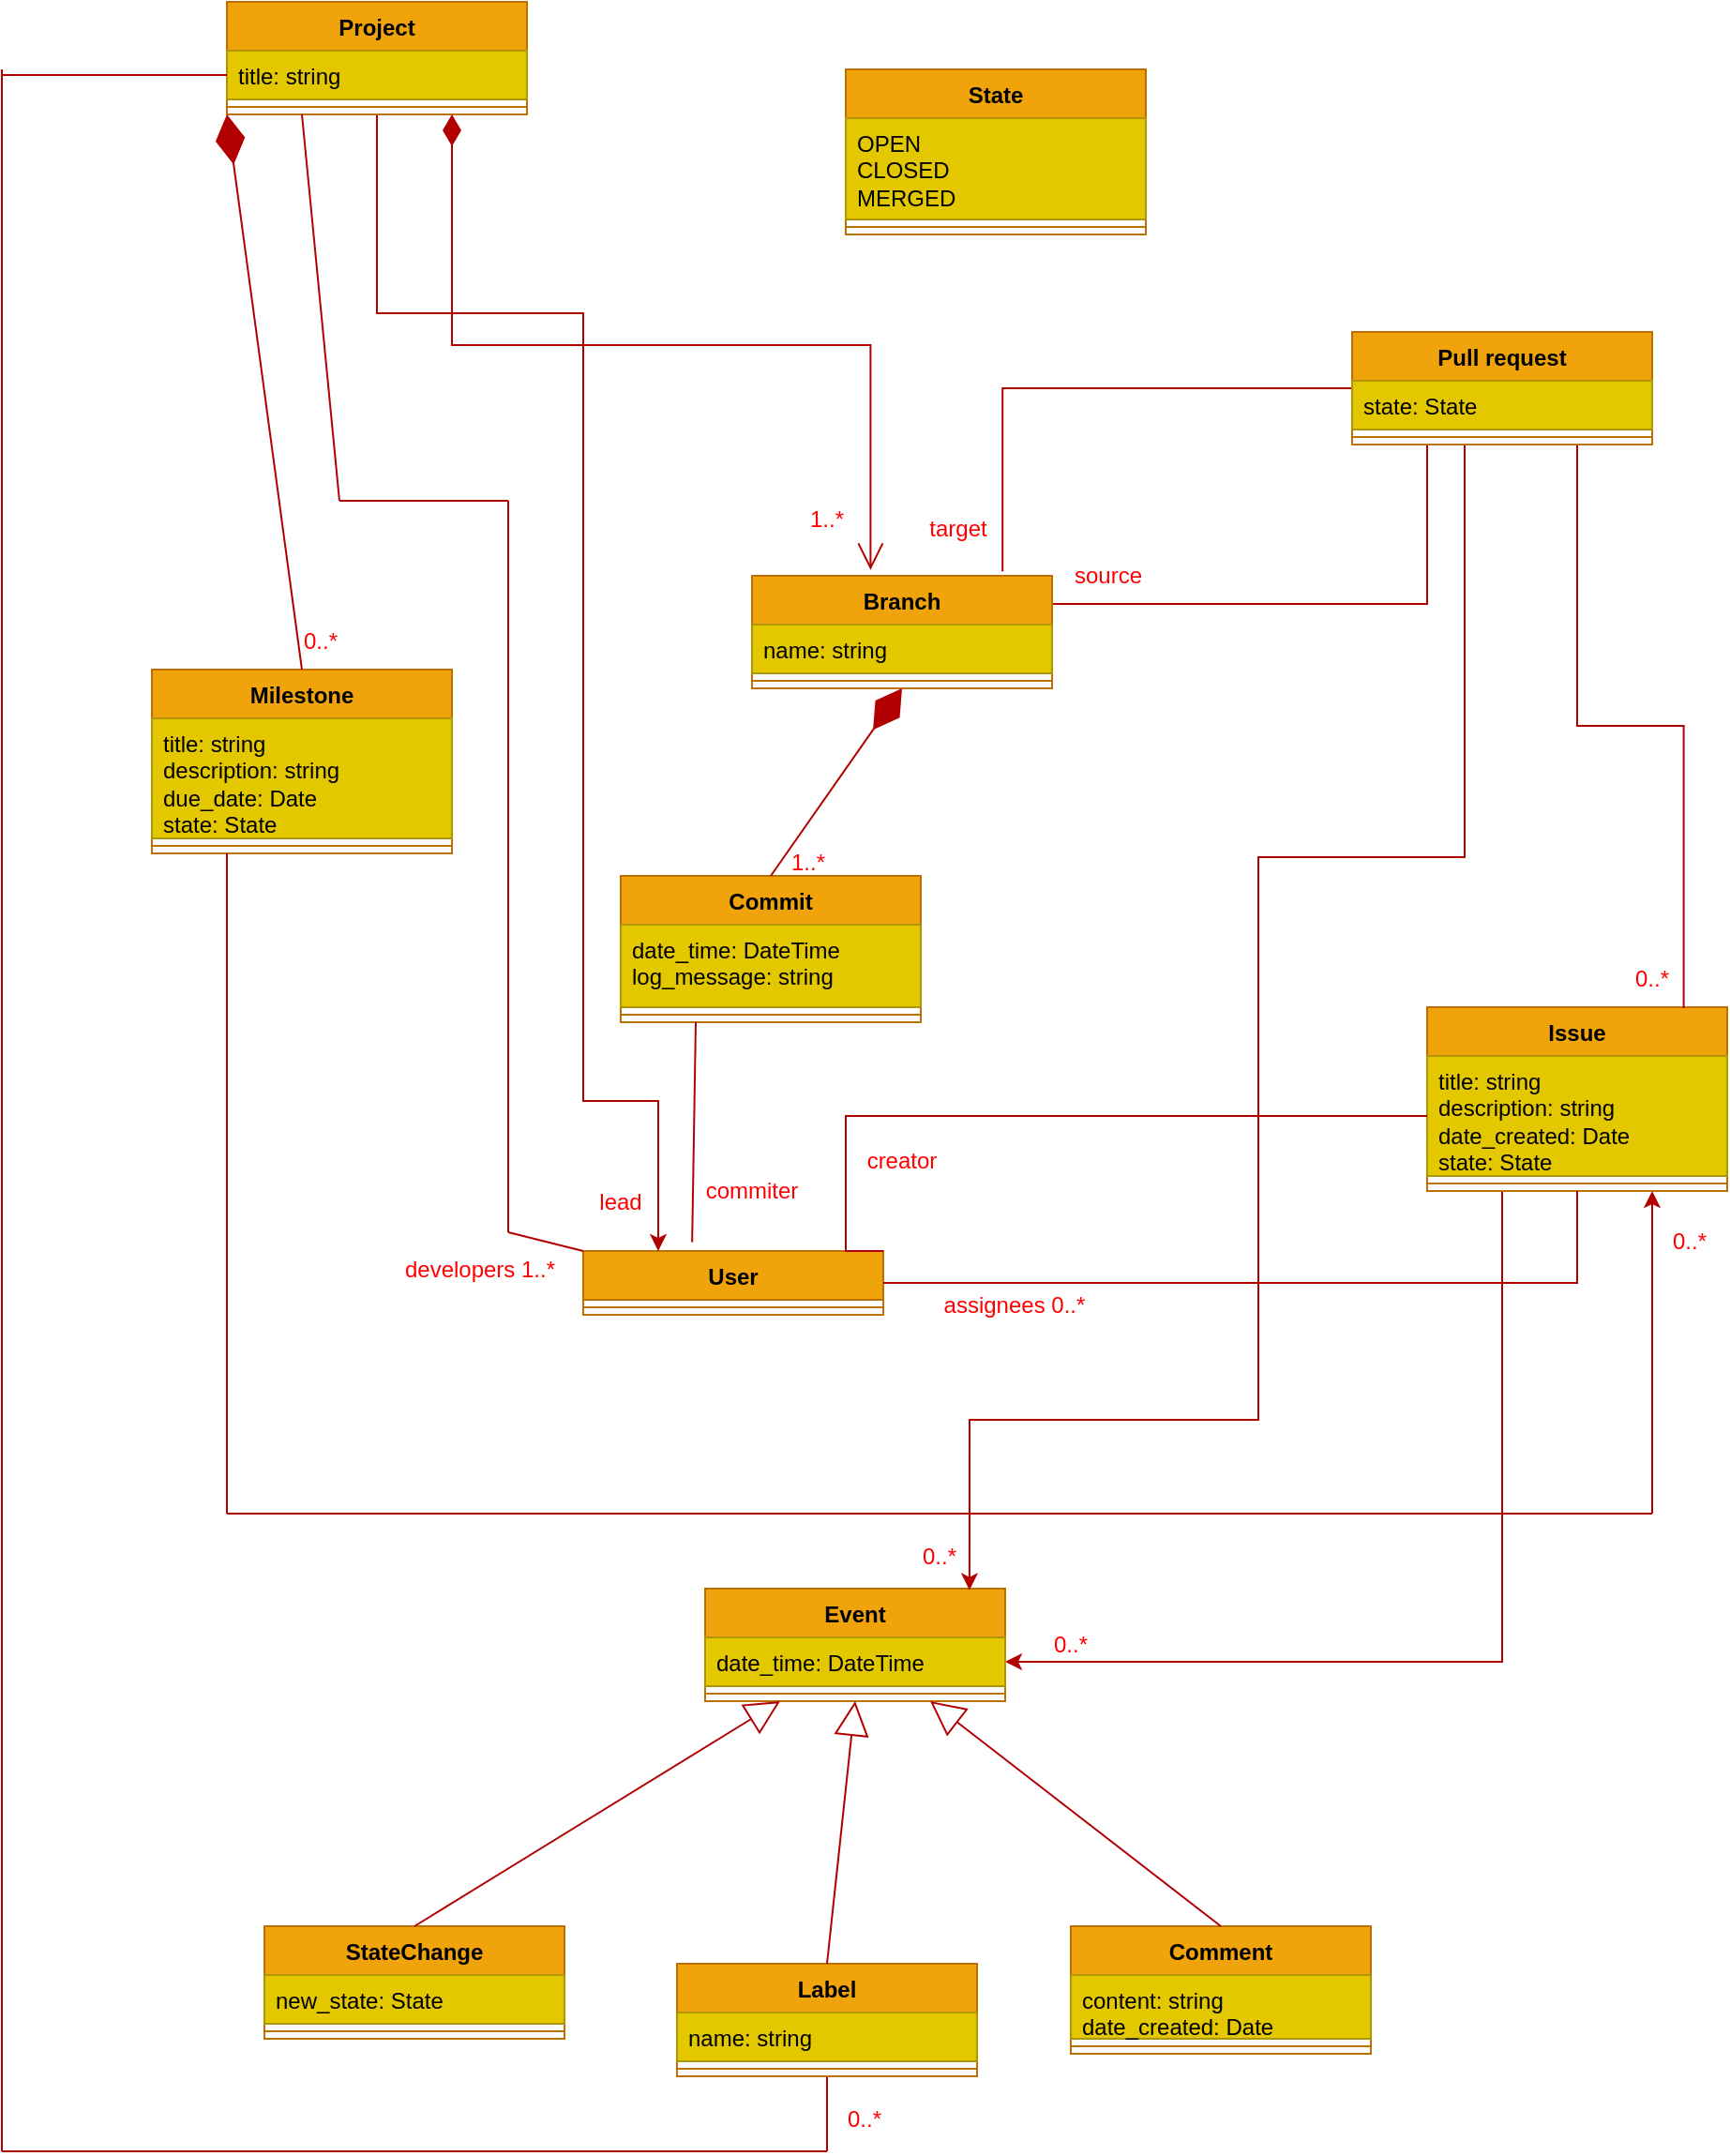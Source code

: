 <mxfile version="21.5.2" type="device">
  <diagram name="Page-1" id="7rseiD8iCOdv7jOn-9RP">
    <mxGraphModel dx="1009" dy="550" grid="1" gridSize="10" guides="1" tooltips="1" connect="1" arrows="1" fold="1" page="1" pageScale="1" pageWidth="850" pageHeight="1100" math="0" shadow="0">
      <root>
        <mxCell id="0" />
        <mxCell id="1" parent="0" />
        <mxCell id="Cki_jnxsvLWN4of_zz-I-8" style="edgeStyle=orthogonalEdgeStyle;rounded=0;orthogonalLoop=1;jettySize=auto;html=1;exitX=0;exitY=0.5;exitDx=0;exitDy=0;entryX=0.835;entryY=-0.04;entryDx=0;entryDy=0;entryPerimeter=0;endArrow=none;endFill=0;fillColor=#e51400;strokeColor=#B20000;" parent="1" source="Cki_jnxsvLWN4of_zz-I-13" target="EPHKaDc58YEOViVZHEt--62" edge="1">
          <mxGeometry relative="1" as="geometry">
            <mxPoint x="740" y="340" as="sourcePoint" />
          </mxGeometry>
        </mxCell>
        <mxCell id="Cki_jnxsvLWN4of_zz-I-9" style="edgeStyle=orthogonalEdgeStyle;rounded=0;orthogonalLoop=1;jettySize=auto;html=1;exitX=0.25;exitY=1;exitDx=0;exitDy=0;entryX=1;entryY=0.25;entryDx=0;entryDy=0;endArrow=none;endFill=0;fillColor=#e51400;strokeColor=#B20000;" parent="1" source="Cki_jnxsvLWN4of_zz-I-13" target="EPHKaDc58YEOViVZHEt--62" edge="1">
          <mxGeometry relative="1" as="geometry">
            <mxPoint x="780" y="390" as="sourcePoint" />
          </mxGeometry>
        </mxCell>
        <mxCell id="EPHKaDc58YEOViVZHEt--62" value="Branch" style="swimlane;fontStyle=1;align=center;verticalAlign=top;childLayout=stackLayout;horizontal=1;startSize=26;horizontalStack=0;resizeParent=1;resizeParentMax=0;resizeLast=0;collapsible=1;marginBottom=0;whiteSpace=wrap;html=1;fillColor=#f0a30a;fontColor=#000000;strokeColor=#BD7000;" parent="1" vertex="1">
          <mxGeometry x="450" y="410" width="160" height="60" as="geometry" />
        </mxCell>
        <mxCell id="EPHKaDc58YEOViVZHEt--63" value="name: string" style="text;strokeColor=#B09500;fillColor=#e3c800;align=left;verticalAlign=top;spacingLeft=4;spacingRight=4;overflow=hidden;rotatable=0;points=[[0,0.5],[1,0.5]];portConstraint=eastwest;whiteSpace=wrap;html=1;fontColor=#000000;" parent="EPHKaDc58YEOViVZHEt--62" vertex="1">
          <mxGeometry y="26" width="160" height="26" as="geometry" />
        </mxCell>
        <mxCell id="EPHKaDc58YEOViVZHEt--64" value="" style="line;strokeWidth=1;fillColor=none;align=left;verticalAlign=middle;spacingTop=-1;spacingLeft=3;spacingRight=3;rotatable=0;labelPosition=right;points=[];portConstraint=eastwest;strokeColor=inherit;" parent="EPHKaDc58YEOViVZHEt--62" vertex="1">
          <mxGeometry y="52" width="160" height="8" as="geometry" />
        </mxCell>
        <mxCell id="EPHKaDc58YEOViVZHEt--70" value="Commit" style="swimlane;fontStyle=1;align=center;verticalAlign=top;childLayout=stackLayout;horizontal=1;startSize=26;horizontalStack=0;resizeParent=1;resizeParentMax=0;resizeLast=0;collapsible=1;marginBottom=0;whiteSpace=wrap;html=1;fillColor=#f0a30a;fontColor=#000000;strokeColor=#BD7000;" parent="1" vertex="1">
          <mxGeometry x="380" y="570" width="160" height="78" as="geometry" />
        </mxCell>
        <mxCell id="EPHKaDc58YEOViVZHEt--71" value="date_time: DateTime&lt;br&gt;log_message: string" style="text;strokeColor=#B09500;fillColor=#e3c800;align=left;verticalAlign=top;spacingLeft=4;spacingRight=4;overflow=hidden;rotatable=0;points=[[0,0.5],[1,0.5]];portConstraint=eastwest;whiteSpace=wrap;html=1;fontColor=#000000;" parent="EPHKaDc58YEOViVZHEt--70" vertex="1">
          <mxGeometry y="26" width="160" height="44" as="geometry" />
        </mxCell>
        <mxCell id="EPHKaDc58YEOViVZHEt--72" value="" style="line;strokeWidth=1;fillColor=none;align=left;verticalAlign=middle;spacingTop=-1;spacingLeft=3;spacingRight=3;rotatable=0;labelPosition=right;points=[];portConstraint=eastwest;strokeColor=inherit;" parent="EPHKaDc58YEOViVZHEt--70" vertex="1">
          <mxGeometry y="70" width="160" height="8" as="geometry" />
        </mxCell>
        <mxCell id="EPHKaDc58YEOViVZHEt--74" value="Milestone" style="swimlane;fontStyle=1;align=center;verticalAlign=top;childLayout=stackLayout;horizontal=1;startSize=26;horizontalStack=0;resizeParent=1;resizeParentMax=0;resizeLast=0;collapsible=1;marginBottom=0;whiteSpace=wrap;html=1;fillColor=#f0a30a;fontColor=#000000;strokeColor=#BD7000;" parent="1" vertex="1">
          <mxGeometry x="130" y="460" width="160" height="98" as="geometry" />
        </mxCell>
        <mxCell id="EPHKaDc58YEOViVZHEt--75" value="title: string&lt;br&gt;description: string&lt;br&gt;due_date: Date&lt;br&gt;state: State" style="text;strokeColor=#B09500;fillColor=#e3c800;align=left;verticalAlign=top;spacingLeft=4;spacingRight=4;overflow=hidden;rotatable=0;points=[[0,0.5],[1,0.5]];portConstraint=eastwest;whiteSpace=wrap;html=1;fontColor=#000000;" parent="EPHKaDc58YEOViVZHEt--74" vertex="1">
          <mxGeometry y="26" width="160" height="64" as="geometry" />
        </mxCell>
        <mxCell id="EPHKaDc58YEOViVZHEt--76" value="" style="line;strokeWidth=1;fillColor=none;align=left;verticalAlign=middle;spacingTop=-1;spacingLeft=3;spacingRight=3;rotatable=0;labelPosition=right;points=[];portConstraint=eastwest;strokeColor=inherit;" parent="EPHKaDc58YEOViVZHEt--74" vertex="1">
          <mxGeometry y="90" width="160" height="8" as="geometry" />
        </mxCell>
        <mxCell id="EPHKaDc58YEOViVZHEt--78" value="User" style="swimlane;fontStyle=1;align=center;verticalAlign=top;childLayout=stackLayout;horizontal=1;startSize=26;horizontalStack=0;resizeParent=1;resizeParentMax=0;resizeLast=0;collapsible=1;marginBottom=0;whiteSpace=wrap;html=1;fillColor=#f0a30a;fontColor=#000000;strokeColor=#BD7000;" parent="1" vertex="1">
          <mxGeometry x="360" y="770" width="160" height="34" as="geometry" />
        </mxCell>
        <mxCell id="EPHKaDc58YEOViVZHEt--80" value="" style="line;strokeWidth=1;fillColor=none;align=left;verticalAlign=middle;spacingTop=-1;spacingLeft=3;spacingRight=3;rotatable=0;labelPosition=right;points=[];portConstraint=eastwest;strokeColor=inherit;" parent="EPHKaDc58YEOViVZHEt--78" vertex="1">
          <mxGeometry y="26" width="160" height="8" as="geometry" />
        </mxCell>
        <mxCell id="EPHKaDc58YEOViVZHEt--184" style="edgeStyle=orthogonalEdgeStyle;rounded=0;orthogonalLoop=1;jettySize=auto;html=1;exitX=0.5;exitY=1;exitDx=0;exitDy=0;entryX=0.25;entryY=0;entryDx=0;entryDy=0;fillColor=#e51400;strokeColor=#B20000;" parent="1" source="EPHKaDc58YEOViVZHEt--82" target="EPHKaDc58YEOViVZHEt--78" edge="1">
          <mxGeometry relative="1" as="geometry">
            <mxPoint x="330" y="660" as="targetPoint" />
            <Array as="points">
              <mxPoint x="250" y="270" />
              <mxPoint x="360" y="270" />
              <mxPoint x="360" y="690" />
              <mxPoint x="400" y="690" />
            </Array>
          </mxGeometry>
        </mxCell>
        <mxCell id="EPHKaDc58YEOViVZHEt--82" value="Project" style="swimlane;fontStyle=1;align=center;verticalAlign=top;childLayout=stackLayout;horizontal=1;startSize=26;horizontalStack=0;resizeParent=1;resizeParentMax=0;resizeLast=0;collapsible=1;marginBottom=0;whiteSpace=wrap;html=1;fillColor=#f0a30a;fontColor=#000000;strokeColor=#BD7000;" parent="1" vertex="1">
          <mxGeometry x="170" y="104" width="160" height="60" as="geometry" />
        </mxCell>
        <mxCell id="EPHKaDc58YEOViVZHEt--83" value="title: string" style="text;align=left;verticalAlign=top;spacingLeft=4;spacingRight=4;overflow=hidden;rotatable=0;points=[[0,0.5],[1,0.5]];portConstraint=eastwest;whiteSpace=wrap;html=1;fillColor=#e3c800;fontColor=#000000;strokeColor=#B09500;" parent="EPHKaDc58YEOViVZHEt--82" vertex="1">
          <mxGeometry y="26" width="160" height="26" as="geometry" />
        </mxCell>
        <mxCell id="EPHKaDc58YEOViVZHEt--84" value="" style="line;strokeWidth=1;fillColor=none;align=left;verticalAlign=middle;spacingTop=-1;spacingLeft=3;spacingRight=3;rotatable=0;labelPosition=right;points=[];portConstraint=eastwest;strokeColor=inherit;" parent="EPHKaDc58YEOViVZHEt--82" vertex="1">
          <mxGeometry y="52" width="160" height="8" as="geometry" />
        </mxCell>
        <mxCell id="EPHKaDc58YEOViVZHEt--86" value="State" style="swimlane;fontStyle=1;align=center;verticalAlign=top;childLayout=stackLayout;horizontal=1;startSize=26;horizontalStack=0;resizeParent=1;resizeParentMax=0;resizeLast=0;collapsible=1;marginBottom=0;whiteSpace=wrap;html=1;fillColor=#f0a30a;fontColor=#000000;strokeColor=#BD7000;" parent="1" vertex="1">
          <mxGeometry x="500" y="140" width="160" height="88" as="geometry" />
        </mxCell>
        <mxCell id="EPHKaDc58YEOViVZHEt--87" value="OPEN&lt;br&gt;CLOSED&lt;br&gt;MERGED" style="text;align=left;verticalAlign=top;spacingLeft=4;spacingRight=4;overflow=hidden;rotatable=0;points=[[0,0.5],[1,0.5]];portConstraint=eastwest;whiteSpace=wrap;html=1;fillColor=#e3c800;strokeColor=#B09500;fontColor=#000000;" parent="EPHKaDc58YEOViVZHEt--86" vertex="1">
          <mxGeometry y="26" width="160" height="54" as="geometry" />
        </mxCell>
        <mxCell id="EPHKaDc58YEOViVZHEt--88" value="" style="line;strokeWidth=1;fillColor=none;align=left;verticalAlign=middle;spacingTop=-1;spacingLeft=3;spacingRight=3;rotatable=0;labelPosition=right;points=[];portConstraint=eastwest;strokeColor=inherit;" parent="EPHKaDc58YEOViVZHEt--86" vertex="1">
          <mxGeometry y="80" width="160" height="8" as="geometry" />
        </mxCell>
        <mxCell id="Cki_jnxsvLWN4of_zz-I-19" style="edgeStyle=orthogonalEdgeStyle;rounded=0;orthogonalLoop=1;jettySize=auto;html=1;exitX=0.75;exitY=1;exitDx=0;exitDy=0;endArrow=none;endFill=0;startArrow=classic;startFill=1;fillColor=#e51400;strokeColor=#B20000;" parent="1" source="EPHKaDc58YEOViVZHEt--90" edge="1">
          <mxGeometry relative="1" as="geometry">
            <mxPoint x="930" y="910" as="targetPoint" />
          </mxGeometry>
        </mxCell>
        <mxCell id="Cki_jnxsvLWN4of_zz-I-21" style="edgeStyle=orthogonalEdgeStyle;rounded=0;orthogonalLoop=1;jettySize=auto;html=1;exitX=0.25;exitY=1;exitDx=0;exitDy=0;entryX=1;entryY=0.5;entryDx=0;entryDy=0;fillColor=#e51400;strokeColor=#B20000;" parent="1" source="EPHKaDc58YEOViVZHEt--90" target="EPHKaDc58YEOViVZHEt--99" edge="1">
          <mxGeometry relative="1" as="geometry" />
        </mxCell>
        <mxCell id="EPHKaDc58YEOViVZHEt--90" value="Issue" style="swimlane;fontStyle=1;align=center;verticalAlign=top;childLayout=stackLayout;horizontal=1;startSize=26;horizontalStack=0;resizeParent=1;resizeParentMax=0;resizeLast=0;collapsible=1;marginBottom=0;whiteSpace=wrap;html=1;fillColor=#f0a30a;fontColor=#000000;strokeColor=#BD7000;" parent="1" vertex="1">
          <mxGeometry x="810" y="640" width="160" height="98" as="geometry" />
        </mxCell>
        <mxCell id="EPHKaDc58YEOViVZHEt--91" value="title: string&lt;br&gt;description: string&lt;br&gt;date_created: Date&lt;br&gt;state: State" style="text;strokeColor=#B09500;fillColor=#e3c800;align=left;verticalAlign=top;spacingLeft=4;spacingRight=4;overflow=hidden;rotatable=0;points=[[0,0.5],[1,0.5]];portConstraint=eastwest;whiteSpace=wrap;html=1;fontColor=#000000;" parent="EPHKaDc58YEOViVZHEt--90" vertex="1">
          <mxGeometry y="26" width="160" height="64" as="geometry" />
        </mxCell>
        <mxCell id="EPHKaDc58YEOViVZHEt--92" value="" style="line;strokeWidth=1;fillColor=none;align=left;verticalAlign=middle;spacingTop=-1;spacingLeft=3;spacingRight=3;rotatable=0;labelPosition=right;points=[];portConstraint=eastwest;strokeColor=inherit;" parent="EPHKaDc58YEOViVZHEt--90" vertex="1">
          <mxGeometry y="90" width="160" height="8" as="geometry" />
        </mxCell>
        <mxCell id="EPHKaDc58YEOViVZHEt--98" value="Event" style="swimlane;fontStyle=1;align=center;verticalAlign=top;childLayout=stackLayout;horizontal=1;startSize=26;horizontalStack=0;resizeParent=1;resizeParentMax=0;resizeLast=0;collapsible=1;marginBottom=0;whiteSpace=wrap;html=1;fillColor=#f0a30a;fontColor=#000000;strokeColor=#BD7000;" parent="1" vertex="1">
          <mxGeometry x="425" y="950" width="160" height="60" as="geometry" />
        </mxCell>
        <mxCell id="EPHKaDc58YEOViVZHEt--99" value="date_time: DateTime" style="text;strokeColor=#B09500;fillColor=#e3c800;align=left;verticalAlign=top;spacingLeft=4;spacingRight=4;overflow=hidden;rotatable=0;points=[[0,0.5],[1,0.5]];portConstraint=eastwest;whiteSpace=wrap;html=1;fontColor=#000000;" parent="EPHKaDc58YEOViVZHEt--98" vertex="1">
          <mxGeometry y="26" width="160" height="26" as="geometry" />
        </mxCell>
        <mxCell id="EPHKaDc58YEOViVZHEt--100" value="" style="line;strokeWidth=1;fillColor=none;align=left;verticalAlign=middle;spacingTop=-1;spacingLeft=3;spacingRight=3;rotatable=0;labelPosition=right;points=[];portConstraint=eastwest;strokeColor=inherit;" parent="EPHKaDc58YEOViVZHEt--98" vertex="1">
          <mxGeometry y="52" width="160" height="8" as="geometry" />
        </mxCell>
        <mxCell id="EPHKaDc58YEOViVZHEt--106" value="Comment" style="swimlane;fontStyle=1;align=center;verticalAlign=top;childLayout=stackLayout;horizontal=1;startSize=26;horizontalStack=0;resizeParent=1;resizeParentMax=0;resizeLast=0;collapsible=1;marginBottom=0;whiteSpace=wrap;html=1;fillColor=#f0a30a;fontColor=#000000;strokeColor=#BD7000;" parent="1" vertex="1">
          <mxGeometry x="620" y="1130" width="160" height="68" as="geometry" />
        </mxCell>
        <mxCell id="EPHKaDc58YEOViVZHEt--107" value="content: string&lt;br&gt;date_created: Date" style="text;strokeColor=#B09500;fillColor=#e3c800;align=left;verticalAlign=top;spacingLeft=4;spacingRight=4;overflow=hidden;rotatable=0;points=[[0,0.5],[1,0.5]];portConstraint=eastwest;whiteSpace=wrap;html=1;fontColor=#000000;" parent="EPHKaDc58YEOViVZHEt--106" vertex="1">
          <mxGeometry y="26" width="160" height="34" as="geometry" />
        </mxCell>
        <mxCell id="EPHKaDc58YEOViVZHEt--108" value="" style="line;strokeWidth=1;fillColor=none;align=left;verticalAlign=middle;spacingTop=-1;spacingLeft=3;spacingRight=3;rotatable=0;labelPosition=right;points=[];portConstraint=eastwest;strokeColor=inherit;" parent="EPHKaDc58YEOViVZHEt--106" vertex="1">
          <mxGeometry y="60" width="160" height="8" as="geometry" />
        </mxCell>
        <mxCell id="EPHKaDc58YEOViVZHEt--118" value="StateChange" style="swimlane;fontStyle=1;align=center;verticalAlign=top;childLayout=stackLayout;horizontal=1;startSize=26;horizontalStack=0;resizeParent=1;resizeParentMax=0;resizeLast=0;collapsible=1;marginBottom=0;whiteSpace=wrap;html=1;fillColor=#f0a30a;fontColor=#000000;strokeColor=#BD7000;" parent="1" vertex="1">
          <mxGeometry x="190" y="1130" width="160" height="60" as="geometry" />
        </mxCell>
        <mxCell id="EPHKaDc58YEOViVZHEt--119" value="new_state: State" style="text;strokeColor=#B09500;fillColor=#e3c800;align=left;verticalAlign=top;spacingLeft=4;spacingRight=4;overflow=hidden;rotatable=0;points=[[0,0.5],[1,0.5]];portConstraint=eastwest;whiteSpace=wrap;html=1;fontColor=#000000;" parent="EPHKaDc58YEOViVZHEt--118" vertex="1">
          <mxGeometry y="26" width="160" height="26" as="geometry" />
        </mxCell>
        <mxCell id="EPHKaDc58YEOViVZHEt--120" value="" style="line;strokeWidth=1;fillColor=none;align=left;verticalAlign=middle;spacingTop=-1;spacingLeft=3;spacingRight=3;rotatable=0;labelPosition=right;points=[];portConstraint=eastwest;strokeColor=inherit;" parent="EPHKaDc58YEOViVZHEt--118" vertex="1">
          <mxGeometry y="52" width="160" height="8" as="geometry" />
        </mxCell>
        <mxCell id="Cki_jnxsvLWN4of_zz-I-20" style="edgeStyle=orthogonalEdgeStyle;rounded=0;orthogonalLoop=1;jettySize=auto;html=1;exitX=0.5;exitY=1;exitDx=0;exitDy=0;endArrow=none;endFill=0;fillColor=#e51400;strokeColor=#B20000;" parent="1" source="EPHKaDc58YEOViVZHEt--122" edge="1">
          <mxGeometry relative="1" as="geometry">
            <mxPoint x="490" y="1250" as="targetPoint" />
          </mxGeometry>
        </mxCell>
        <mxCell id="EPHKaDc58YEOViVZHEt--122" value="Label" style="swimlane;fontStyle=1;align=center;verticalAlign=top;childLayout=stackLayout;horizontal=1;startSize=26;horizontalStack=0;resizeParent=1;resizeParentMax=0;resizeLast=0;collapsible=1;marginBottom=0;whiteSpace=wrap;html=1;fillColor=#f0a30a;fontColor=#000000;strokeColor=#BD7000;" parent="1" vertex="1">
          <mxGeometry x="410" y="1150" width="160" height="60" as="geometry" />
        </mxCell>
        <mxCell id="EPHKaDc58YEOViVZHEt--123" value="name: string" style="text;strokeColor=#B09500;fillColor=#e3c800;align=left;verticalAlign=top;spacingLeft=4;spacingRight=4;overflow=hidden;rotatable=0;points=[[0,0.5],[1,0.5]];portConstraint=eastwest;whiteSpace=wrap;html=1;fontColor=#000000;" parent="EPHKaDc58YEOViVZHEt--122" vertex="1">
          <mxGeometry y="26" width="160" height="26" as="geometry" />
        </mxCell>
        <mxCell id="EPHKaDc58YEOViVZHEt--124" value="" style="line;strokeWidth=1;fillColor=none;align=left;verticalAlign=middle;spacingTop=-1;spacingLeft=3;spacingRight=3;rotatable=0;labelPosition=right;points=[];portConstraint=eastwest;strokeColor=inherit;" parent="EPHKaDc58YEOViVZHEt--122" vertex="1">
          <mxGeometry y="52" width="160" height="8" as="geometry" />
        </mxCell>
        <mxCell id="EPHKaDc58YEOViVZHEt--126" value="" style="endArrow=open;html=1;endSize=12;startArrow=diamondThin;startSize=14;startFill=1;edgeStyle=orthogonalEdgeStyle;align=left;verticalAlign=bottom;rounded=0;exitX=0.75;exitY=1;exitDx=0;exitDy=0;entryX=0.395;entryY=-0.053;entryDx=0;entryDy=0;entryPerimeter=0;fillColor=#e51400;strokeColor=#B20000;" parent="1" source="EPHKaDc58YEOViVZHEt--82" target="EPHKaDc58YEOViVZHEt--62" edge="1">
          <mxGeometry x="-1" y="3" relative="1" as="geometry">
            <mxPoint x="340" y="220" as="sourcePoint" />
            <mxPoint x="520" y="290" as="targetPoint" />
          </mxGeometry>
        </mxCell>
        <mxCell id="EPHKaDc58YEOViVZHEt--131" value="&lt;font color=&quot;#ff0000&quot;&gt;source&lt;/font&gt;" style="text;html=1;strokeColor=none;fillColor=none;align=center;verticalAlign=middle;whiteSpace=wrap;rounded=0;" parent="1" vertex="1">
          <mxGeometry x="620" y="400" width="40" height="20" as="geometry" />
        </mxCell>
        <mxCell id="EPHKaDc58YEOViVZHEt--132" value="&lt;font color=&quot;#ff0000&quot;&gt;1..*&lt;/font&gt;" style="text;html=1;strokeColor=none;fillColor=none;align=center;verticalAlign=middle;whiteSpace=wrap;rounded=0;" parent="1" vertex="1">
          <mxGeometry x="480" y="375" width="20" height="10" as="geometry" />
        </mxCell>
        <mxCell id="EPHKaDc58YEOViVZHEt--133" value="&lt;font color=&quot;#ff0000&quot;&gt;target&lt;/font&gt;" style="text;html=1;fillColor=none;align=center;verticalAlign=middle;whiteSpace=wrap;rounded=0;" parent="1" vertex="1">
          <mxGeometry x="540" y="375" width="40" height="20" as="geometry" />
        </mxCell>
        <mxCell id="EPHKaDc58YEOViVZHEt--137" value="&lt;font color=&quot;#ff0000&quot;&gt;0..*&lt;/font&gt;" style="text;html=1;strokeColor=none;fillColor=none;align=center;verticalAlign=middle;whiteSpace=wrap;rounded=0;" parent="1" vertex="1">
          <mxGeometry x="920" y="620" width="20" height="10" as="geometry" />
        </mxCell>
        <mxCell id="EPHKaDc58YEOViVZHEt--149" value="" style="endArrow=diamondThin;endFill=1;endSize=24;html=1;rounded=0;entryX=0.5;entryY=1;entryDx=0;entryDy=0;exitX=0.5;exitY=0;exitDx=0;exitDy=0;fillColor=#e51400;strokeColor=#B20000;" parent="1" source="EPHKaDc58YEOViVZHEt--70" target="EPHKaDc58YEOViVZHEt--62" edge="1">
          <mxGeometry width="160" relative="1" as="geometry">
            <mxPoint x="570" y="690" as="sourcePoint" />
            <mxPoint x="730" y="690" as="targetPoint" />
          </mxGeometry>
        </mxCell>
        <mxCell id="EPHKaDc58YEOViVZHEt--150" value="&lt;font color=&quot;#ff0000&quot;&gt;1..*&lt;/font&gt;" style="text;html=1;strokeColor=none;fillColor=none;align=center;verticalAlign=middle;whiteSpace=wrap;rounded=0;" parent="1" vertex="1">
          <mxGeometry x="470" y="558" width="20" height="10" as="geometry" />
        </mxCell>
        <mxCell id="EPHKaDc58YEOViVZHEt--154" value="" style="endArrow=none;endSize=16;endFill=0;html=1;rounded=0;exitX=0.5;exitY=1;exitDx=0;exitDy=0;entryX=1;entryY=0.5;entryDx=0;entryDy=0;fillColor=#e51400;strokeColor=#B20000;" parent="1" source="EPHKaDc58YEOViVZHEt--90" target="EPHKaDc58YEOViVZHEt--78" edge="1">
          <mxGeometry width="160" relative="1" as="geometry">
            <mxPoint x="710" y="610" as="sourcePoint" />
            <mxPoint x="570" y="917" as="targetPoint" />
            <Array as="points">
              <mxPoint x="890" y="787" />
            </Array>
          </mxGeometry>
        </mxCell>
        <mxCell id="EPHKaDc58YEOViVZHEt--159" value="" style="endArrow=block;endSize=16;endFill=0;html=1;rounded=0;exitX=0.5;exitY=0;exitDx=0;exitDy=0;entryX=0.5;entryY=1;entryDx=0;entryDy=0;fillColor=#e51400;strokeColor=#B20000;" parent="1" source="EPHKaDc58YEOViVZHEt--122" target="EPHKaDc58YEOViVZHEt--98" edge="1">
          <mxGeometry width="160" relative="1" as="geometry">
            <mxPoint x="490" y="1130" as="sourcePoint" />
            <mxPoint x="610" y="1220" as="targetPoint" />
          </mxGeometry>
        </mxCell>
        <mxCell id="EPHKaDc58YEOViVZHEt--160" value="" style="endArrow=block;endSize=16;endFill=0;html=1;rounded=0;exitX=0.5;exitY=0;exitDx=0;exitDy=0;entryX=0.75;entryY=1;entryDx=0;entryDy=0;fillColor=#e51400;strokeColor=#B20000;" parent="1" source="EPHKaDc58YEOViVZHEt--106" target="EPHKaDc58YEOViVZHEt--98" edge="1">
          <mxGeometry width="160" relative="1" as="geometry">
            <mxPoint x="500" y="1140" as="sourcePoint" />
            <mxPoint x="500" y="1070" as="targetPoint" />
          </mxGeometry>
        </mxCell>
        <mxCell id="EPHKaDc58YEOViVZHEt--161" value="" style="endArrow=block;endSize=16;endFill=0;html=1;rounded=0;exitX=0.5;exitY=0;exitDx=0;exitDy=0;entryX=0.25;entryY=1;entryDx=0;entryDy=0;fillColor=#e51400;strokeColor=#B20000;" parent="1" source="EPHKaDc58YEOViVZHEt--118" target="EPHKaDc58YEOViVZHEt--98" edge="1">
          <mxGeometry width="160" relative="1" as="geometry">
            <mxPoint x="510" y="1150" as="sourcePoint" />
            <mxPoint x="510" y="1080" as="targetPoint" />
          </mxGeometry>
        </mxCell>
        <mxCell id="EPHKaDc58YEOViVZHEt--167" value="&lt;font color=&quot;#ff0000&quot;&gt;creator&lt;/font&gt;" style="text;html=1;strokeColor=none;fillColor=none;align=center;verticalAlign=middle;whiteSpace=wrap;rounded=0;" parent="1" vertex="1">
          <mxGeometry x="510" y="717" width="40" height="10" as="geometry" />
        </mxCell>
        <mxCell id="EPHKaDc58YEOViVZHEt--168" value="" style="endArrow=diamondThin;endFill=1;endSize=24;html=1;rounded=0;entryX=0;entryY=1;entryDx=0;entryDy=0;exitX=0.5;exitY=0;exitDx=0;exitDy=0;fillColor=#e51400;strokeColor=#B20000;" parent="1" source="EPHKaDc58YEOViVZHEt--74" target="EPHKaDc58YEOViVZHEt--82" edge="1">
          <mxGeometry width="160" relative="1" as="geometry">
            <mxPoint x="480" y="300" as="sourcePoint" />
            <mxPoint x="640" y="300" as="targetPoint" />
          </mxGeometry>
        </mxCell>
        <mxCell id="EPHKaDc58YEOViVZHEt--169" value="&lt;font color=&quot;#ff0000&quot;&gt;0..*&lt;/font&gt;" style="text;html=1;strokeColor=none;fillColor=none;align=center;verticalAlign=middle;whiteSpace=wrap;rounded=0;" parent="1" vertex="1">
          <mxGeometry x="210" y="440" width="20" height="10" as="geometry" />
        </mxCell>
        <mxCell id="EPHKaDc58YEOViVZHEt--170" value="" style="endArrow=none;html=1;rounded=0;entryX=0;entryY=0.5;entryDx=0;entryDy=0;fillColor=#e51400;strokeColor=#B20000;" parent="1" target="EPHKaDc58YEOViVZHEt--83" edge="1">
          <mxGeometry width="50" height="50" relative="1" as="geometry">
            <mxPoint x="50" y="143" as="sourcePoint" />
            <mxPoint x="1030" y="800" as="targetPoint" />
          </mxGeometry>
        </mxCell>
        <mxCell id="EPHKaDc58YEOViVZHEt--172" value="" style="endArrow=none;html=1;rounded=0;fillColor=#e51400;strokeColor=#B20000;" parent="1" edge="1">
          <mxGeometry width="50" height="50" relative="1" as="geometry">
            <mxPoint x="50" y="1250" as="sourcePoint" />
            <mxPoint x="50" y="140" as="targetPoint" />
          </mxGeometry>
        </mxCell>
        <mxCell id="EPHKaDc58YEOViVZHEt--173" value="" style="endArrow=none;html=1;rounded=0;fillColor=#e51400;strokeColor=#B20000;" parent="1" edge="1">
          <mxGeometry width="50" height="50" relative="1" as="geometry">
            <mxPoint x="50" y="1250" as="sourcePoint" />
            <mxPoint x="490" y="1250" as="targetPoint" />
          </mxGeometry>
        </mxCell>
        <mxCell id="EPHKaDc58YEOViVZHEt--174" value="&lt;font color=&quot;#ff0000&quot;&gt;0..*&lt;/font&gt;" style="text;html=1;strokeColor=none;fillColor=none;align=center;verticalAlign=middle;whiteSpace=wrap;rounded=0;" parent="1" vertex="1">
          <mxGeometry x="500" y="1230" width="20" height="5" as="geometry" />
        </mxCell>
        <mxCell id="EPHKaDc58YEOViVZHEt--175" value="" style="endArrow=none;html=1;rounded=0;entryX=0.25;entryY=1;entryDx=0;entryDy=0;fillColor=#e51400;strokeColor=#B20000;" parent="1" target="EPHKaDc58YEOViVZHEt--74" edge="1">
          <mxGeometry width="50" height="50" relative="1" as="geometry">
            <mxPoint x="170" y="910" as="sourcePoint" />
            <mxPoint x="150" y="600" as="targetPoint" />
          </mxGeometry>
        </mxCell>
        <mxCell id="EPHKaDc58YEOViVZHEt--176" value="" style="endArrow=none;html=1;rounded=0;fillColor=#e51400;strokeColor=#B20000;" parent="1" edge="1">
          <mxGeometry width="50" height="50" relative="1" as="geometry">
            <mxPoint x="930" y="910" as="sourcePoint" />
            <mxPoint x="170" y="910" as="targetPoint" />
          </mxGeometry>
        </mxCell>
        <mxCell id="EPHKaDc58YEOViVZHEt--177" value="&lt;font color=&quot;#ff0000&quot;&gt;0..*&lt;/font&gt;" style="text;html=1;strokeColor=none;fillColor=none;align=center;verticalAlign=middle;whiteSpace=wrap;rounded=0;" parent="1" vertex="1">
          <mxGeometry x="940" y="760" width="20" height="10" as="geometry" />
        </mxCell>
        <mxCell id="EPHKaDc58YEOViVZHEt--181" value="" style="endArrow=none;html=1;rounded=0;exitX=0.25;exitY=1;exitDx=0;exitDy=0;entryX=0.363;entryY=-0.141;entryDx=0;entryDy=0;entryPerimeter=0;fillColor=#e51400;strokeColor=#B20000;" parent="1" source="EPHKaDc58YEOViVZHEt--70" target="EPHKaDc58YEOViVZHEt--78" edge="1">
          <mxGeometry width="50" height="50" relative="1" as="geometry">
            <mxPoint x="440" y="660" as="sourcePoint" />
            <mxPoint x="490" y="610" as="targetPoint" />
          </mxGeometry>
        </mxCell>
        <mxCell id="EPHKaDc58YEOViVZHEt--183" value="&lt;font color=&quot;#ff0000&quot;&gt;commiter&lt;/font&gt;" style="text;html=1;strokeColor=none;fillColor=none;align=center;verticalAlign=middle;whiteSpace=wrap;rounded=0;" parent="1" vertex="1">
          <mxGeometry x="425" y="727" width="50" height="22" as="geometry" />
        </mxCell>
        <mxCell id="EPHKaDc58YEOViVZHEt--185" value="&lt;font color=&quot;#ff0000&quot;&gt;developers 1..*&lt;/font&gt;" style="text;html=1;strokeColor=none;fillColor=none;align=center;verticalAlign=middle;whiteSpace=wrap;rounded=0;" parent="1" vertex="1">
          <mxGeometry x="260" y="770" width="90" height="20" as="geometry" />
        </mxCell>
        <mxCell id="EPHKaDc58YEOViVZHEt--186" value="" style="endArrow=none;html=1;rounded=0;exitX=0.25;exitY=1;exitDx=0;exitDy=0;fillColor=#e51400;strokeColor=#B20000;" parent="1" source="EPHKaDc58YEOViVZHEt--82" edge="1">
          <mxGeometry width="50" height="50" relative="1" as="geometry">
            <mxPoint x="440" y="530" as="sourcePoint" />
            <mxPoint x="230" y="370" as="targetPoint" />
          </mxGeometry>
        </mxCell>
        <mxCell id="EPHKaDc58YEOViVZHEt--187" value="" style="endArrow=none;html=1;rounded=0;fillColor=#e51400;strokeColor=#B20000;" parent="1" edge="1">
          <mxGeometry width="50" height="50" relative="1" as="geometry">
            <mxPoint x="230" y="370" as="sourcePoint" />
            <mxPoint x="320" y="370" as="targetPoint" />
          </mxGeometry>
        </mxCell>
        <mxCell id="EPHKaDc58YEOViVZHEt--188" value="" style="endArrow=none;html=1;rounded=0;fillColor=#e51400;strokeColor=#B20000;" parent="1" edge="1">
          <mxGeometry width="50" height="50" relative="1" as="geometry">
            <mxPoint x="320" y="370" as="sourcePoint" />
            <mxPoint x="320" y="760" as="targetPoint" />
          </mxGeometry>
        </mxCell>
        <mxCell id="EPHKaDc58YEOViVZHEt--189" value="" style="endArrow=none;html=1;rounded=0;entryX=0;entryY=0;entryDx=0;entryDy=0;fillColor=#e51400;strokeColor=#B20000;" parent="1" target="EPHKaDc58YEOViVZHEt--78" edge="1">
          <mxGeometry width="50" height="50" relative="1" as="geometry">
            <mxPoint x="320" y="760" as="sourcePoint" />
            <mxPoint x="490" y="480" as="targetPoint" />
          </mxGeometry>
        </mxCell>
        <mxCell id="EPHKaDc58YEOViVZHEt--190" value="&lt;font color=&quot;#ff0000&quot;&gt;lead&lt;/font&gt;" style="text;html=1;strokeColor=none;fillColor=none;align=center;verticalAlign=middle;whiteSpace=wrap;rounded=0;" parent="1" vertex="1">
          <mxGeometry x="365" y="738" width="30" height="11" as="geometry" />
        </mxCell>
        <mxCell id="s-wb7J3EKv_jHrR0bMFX-2" value="&lt;font color=&quot;#ff0000&quot;&gt;assignees 0..*&lt;/font&gt;" style="text;html=1;strokeColor=none;fillColor=none;align=center;verticalAlign=middle;whiteSpace=wrap;rounded=0;" parent="1" vertex="1">
          <mxGeometry x="550" y="794" width="80" height="10" as="geometry" />
        </mxCell>
        <mxCell id="Cki_jnxsvLWN4of_zz-I-17" style="edgeStyle=orthogonalEdgeStyle;rounded=0;orthogonalLoop=1;jettySize=auto;html=1;exitX=0.75;exitY=1;exitDx=0;exitDy=0;entryX=0.855;entryY=0.005;entryDx=0;entryDy=0;entryPerimeter=0;endArrow=none;endFill=0;fillColor=#e51400;strokeColor=#B20000;" parent="1" source="Cki_jnxsvLWN4of_zz-I-13" target="EPHKaDc58YEOViVZHEt--90" edge="1">
          <mxGeometry relative="1" as="geometry" />
        </mxCell>
        <mxCell id="Cki_jnxsvLWN4of_zz-I-23" style="edgeStyle=orthogonalEdgeStyle;rounded=0;orthogonalLoop=1;jettySize=auto;html=1;exitX=0.5;exitY=1;exitDx=0;exitDy=0;entryX=0.881;entryY=0.013;entryDx=0;entryDy=0;entryPerimeter=0;fillColor=#e51400;strokeColor=#B20000;" parent="1" source="Cki_jnxsvLWN4of_zz-I-13" target="EPHKaDc58YEOViVZHEt--98" edge="1">
          <mxGeometry relative="1" as="geometry">
            <Array as="points">
              <mxPoint x="830" y="340" />
              <mxPoint x="830" y="560" />
              <mxPoint x="720" y="560" />
              <mxPoint x="720" y="860" />
              <mxPoint x="566" y="860" />
            </Array>
          </mxGeometry>
        </mxCell>
        <mxCell id="Cki_jnxsvLWN4of_zz-I-13" value="Pull request" style="swimlane;fontStyle=1;align=center;verticalAlign=top;childLayout=stackLayout;horizontal=1;startSize=26;horizontalStack=0;resizeParent=1;resizeParentMax=0;resizeLast=0;collapsible=1;marginBottom=0;whiteSpace=wrap;html=1;fillColor=#f0a30a;fontColor=#000000;strokeColor=#BD7000;" parent="1" vertex="1">
          <mxGeometry x="770" y="280" width="160" height="60" as="geometry" />
        </mxCell>
        <mxCell id="Cki_jnxsvLWN4of_zz-I-14" value="state: State" style="text;strokeColor=#B09500;fillColor=#e3c800;align=left;verticalAlign=top;spacingLeft=4;spacingRight=4;overflow=hidden;rotatable=0;points=[[0,0.5],[1,0.5]];portConstraint=eastwest;whiteSpace=wrap;html=1;fontColor=#000000;" parent="Cki_jnxsvLWN4of_zz-I-13" vertex="1">
          <mxGeometry y="26" width="160" height="26" as="geometry" />
        </mxCell>
        <mxCell id="Cki_jnxsvLWN4of_zz-I-15" value="" style="line;strokeWidth=1;fillColor=none;align=left;verticalAlign=middle;spacingTop=-1;spacingLeft=3;spacingRight=3;rotatable=0;labelPosition=right;points=[];portConstraint=eastwest;strokeColor=inherit;" parent="Cki_jnxsvLWN4of_zz-I-13" vertex="1">
          <mxGeometry y="52" width="160" height="8" as="geometry" />
        </mxCell>
        <mxCell id="Cki_jnxsvLWN4of_zz-I-18" style="edgeStyle=orthogonalEdgeStyle;rounded=0;orthogonalLoop=1;jettySize=auto;html=1;exitX=0;exitY=0.5;exitDx=0;exitDy=0;entryX=1;entryY=0;entryDx=0;entryDy=0;endArrow=none;endFill=0;fillColor=#e51400;strokeColor=#B20000;" parent="1" source="EPHKaDc58YEOViVZHEt--91" target="EPHKaDc58YEOViVZHEt--78" edge="1">
          <mxGeometry relative="1" as="geometry">
            <Array as="points">
              <mxPoint x="500" y="698" />
              <mxPoint x="500" y="770" />
            </Array>
          </mxGeometry>
        </mxCell>
        <mxCell id="Cki_jnxsvLWN4of_zz-I-22" value="&lt;font color=&quot;#ff0000&quot;&gt;0..*&lt;/font&gt;" style="text;html=1;strokeColor=none;fillColor=none;align=center;verticalAlign=middle;whiteSpace=wrap;rounded=0;" parent="1" vertex="1">
          <mxGeometry x="610" y="977.5" width="20" height="5" as="geometry" />
        </mxCell>
        <mxCell id="Cki_jnxsvLWN4of_zz-I-24" value="&lt;font color=&quot;#ff0000&quot;&gt;0..*&lt;/font&gt;" style="text;html=1;strokeColor=none;fillColor=none;align=center;verticalAlign=middle;whiteSpace=wrap;rounded=0;" parent="1" vertex="1">
          <mxGeometry x="540" y="930" width="20" height="5" as="geometry" />
        </mxCell>
      </root>
    </mxGraphModel>
  </diagram>
</mxfile>
